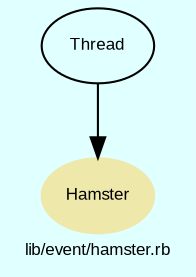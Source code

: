 digraph TopLevel {
    compound = true
    bgcolor = lightcyan1
    fontname = Arial
    fontsize = 8
    label = "lib/event/hamster.rb"
    node [
        fontname = Arial,
        fontsize = 8,
        color = black
    ]

    Hamster [
        fontcolor = black,
        URL = "classes/Hamster.html",
        shape = ellipse,
        color = palegoldenrod,
        style = filled,
        label = "Hamster"
    ]

    Thread [
        URL = "classes/Thread.html",
        label = "Thread"
    ]

    Thread -> Hamster [

    ]

}

